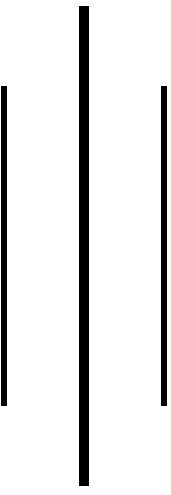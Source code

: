 <mxfile version="14.8.6" type="device"><diagram id="YxwWIuBCxR-aqXxkqVUS" name="Page-1"><mxGraphModel dx="761" dy="418" grid="1" gridSize="10" guides="1" tooltips="1" connect="1" arrows="1" fold="1" page="1" pageScale="1" pageWidth="850" pageHeight="1100" math="0" shadow="0"><root><mxCell id="0"/><mxCell id="1" parent="0"/><mxCell id="2rJh7QVF4hwqKUzqpEbP-1" value="" style="endArrow=none;html=1;strokeWidth=5;" edge="1" parent="1"><mxGeometry width="50" height="50" relative="1" as="geometry"><mxPoint x="400" y="480" as="sourcePoint"/><mxPoint x="400" y="240" as="targetPoint"/></mxGeometry></mxCell><mxCell id="2rJh7QVF4hwqKUzqpEbP-2" value="" style="endArrow=none;html=1;strokeWidth=3;" edge="1" parent="1"><mxGeometry width="50" height="50" relative="1" as="geometry"><mxPoint x="440" y="440" as="sourcePoint"/><mxPoint x="440" y="280" as="targetPoint"/></mxGeometry></mxCell><mxCell id="2rJh7QVF4hwqKUzqpEbP-3" value="" style="endArrow=none;html=1;strokeWidth=3;" edge="1" parent="1"><mxGeometry width="50" height="50" relative="1" as="geometry"><mxPoint x="360" y="440" as="sourcePoint"/><mxPoint x="360" y="280" as="targetPoint"/></mxGeometry></mxCell></root></mxGraphModel></diagram></mxfile>